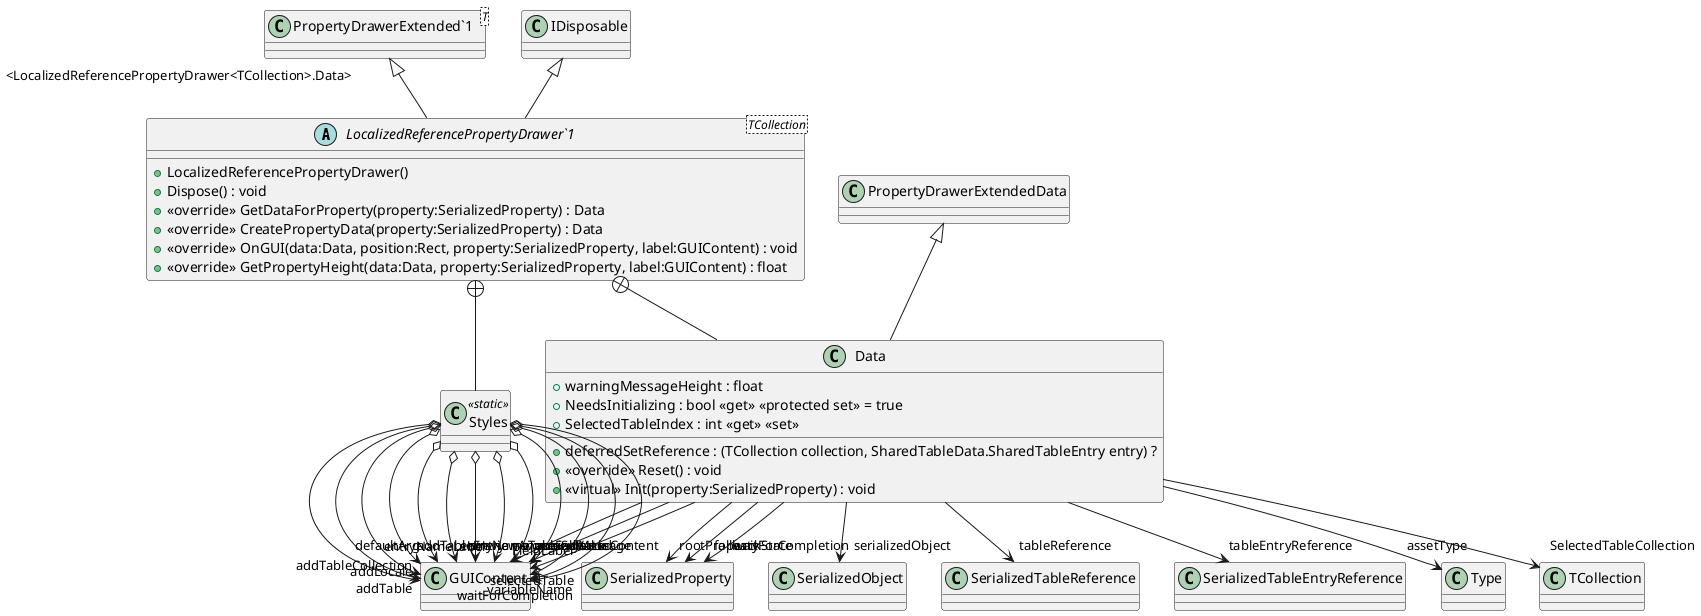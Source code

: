 @startuml
abstract class "LocalizedReferencePropertyDrawer`1"<TCollection> {
    + LocalizedReferencePropertyDrawer()
    + Dispose() : void
    + <<override>> GetDataForProperty(property:SerializedProperty) : Data
    + <<override>> CreatePropertyData(property:SerializedProperty) : Data
    + <<override>> OnGUI(data:Data, position:Rect, property:SerializedProperty, label:GUIContent) : void
    + <<override>> GetPropertyHeight(data:Data, property:SerializedProperty, label:GUIContent) : float
}
class "PropertyDrawerExtended`1"<T> {
}
class Styles <<static>> {
}
class Data {
    + warningMessageHeight : float
    + deferredSetReference : (TCollection collection, SharedTableData.SharedTableEntry entry) ?
    + NeedsInitializing : bool <<get>> <<protected set>> = true
    + SelectedTableIndex : int <<get>> <<set>>
    + <<override>> Reset() : void
    + <<virtual>> Init(property:SerializedProperty) : void
}
"PropertyDrawerExtended`1" "<LocalizedReferencePropertyDrawer<TCollection>.Data>" <|-- "LocalizedReferencePropertyDrawer`1"
IDisposable <|-- "LocalizedReferencePropertyDrawer`1"
"LocalizedReferencePropertyDrawer`1" +-- Styles
Styles o-> "addLocale" GUIContent
Styles o-> "addTable" GUIContent
Styles o-> "addTableCollection" GUIContent
Styles o-> "addTableEntry" GUIContent
Styles o-> "defaultArg" GUIContent
Styles o-> "entryName" GUIContent
Styles o-> "useFallback" GUIContent
Styles o-> "noTableSelected" GUIContent
Styles o-> "mixedValueContent" GUIContent
Styles o-> "previewArguments" GUIContent
Styles o-> "selectedTable" GUIContent
Styles o-> "variableName" GUIContent
Styles o-> "waitForCompletion" GUIContent
"LocalizedReferencePropertyDrawer`1" +-- Data
PropertyDrawerExtendedData <|-- Data
Data --> "rootProperty" SerializedProperty
Data --> "serializedObject" SerializedObject
Data --> "tableReference" SerializedTableReference
Data --> "tableEntryReference" SerializedTableEntryReference
Data --> "fallbackState" SerializedProperty
Data --> "waitForCompletion" SerializedProperty
Data --> "assetType" Type
Data --> "entryNameLabel" GUIContent
Data --> "warningMessage" GUIContent
Data --> "SelectedTableCollection" TCollection
Data --> "FieldLabel" GUIContent
@enduml
